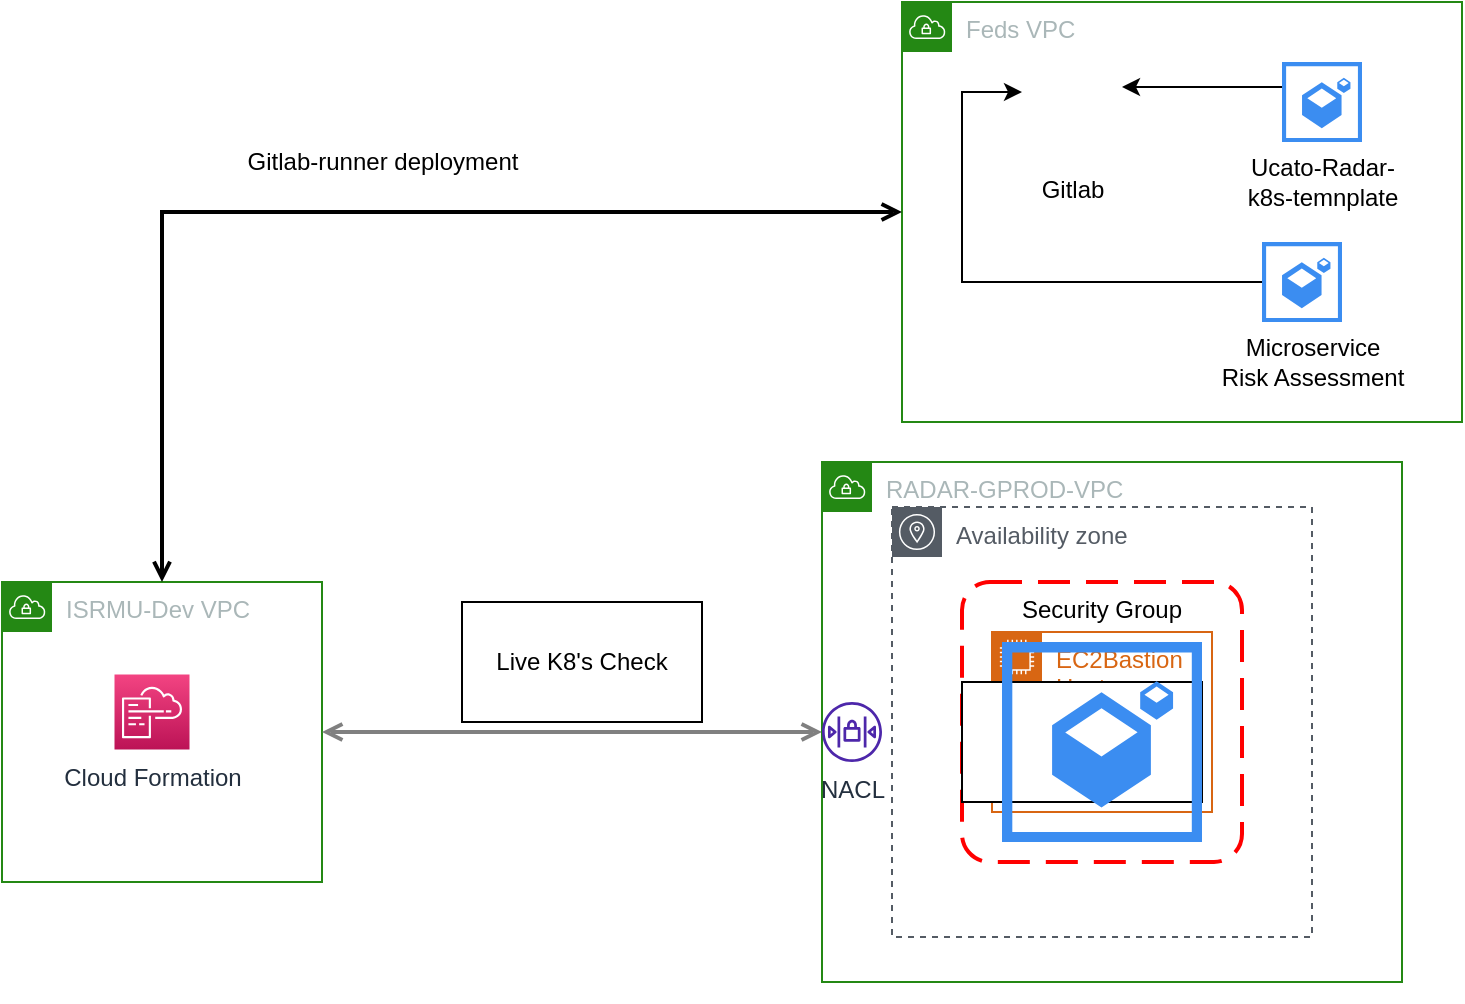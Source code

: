 <mxfile version="20.2.8" type="github">
  <diagram id="Ht1M8jgEwFfnCIfOTk4-" name="Page-1">
    <mxGraphModel dx="1422" dy="762" grid="1" gridSize="10" guides="1" tooltips="1" connect="1" arrows="1" fold="1" page="1" pageScale="1" pageWidth="1169" pageHeight="827" math="0" shadow="0">
      <root>
        <mxCell id="0" />
        <mxCell id="1" parent="0" />
        <mxCell id="Gq2ocJzow4UtyP_4--Kb-11" value="Feds VPC" style="points=[[0,0],[0.25,0],[0.5,0],[0.75,0],[1,0],[1,0.25],[1,0.5],[1,0.75],[1,1],[0.75,1],[0.5,1],[0.25,1],[0,1],[0,0.75],[0,0.5],[0,0.25]];outlineConnect=0;gradientColor=none;html=1;whiteSpace=wrap;fontSize=12;fontStyle=0;container=1;pointerEvents=0;collapsible=0;recursiveResize=0;shape=mxgraph.aws4.group;grIcon=mxgraph.aws4.group_vpc;strokeColor=#248814;fillColor=none;verticalAlign=top;align=left;spacingLeft=30;fontColor=#AAB7B8;dashed=0;" parent="1" vertex="1">
          <mxGeometry x="490" y="20" width="280" height="210" as="geometry" />
        </mxCell>
        <mxCell id="Gq2ocJzow4UtyP_4--Kb-2" value="Gitlab" style="shape=image;html=1;verticalAlign=top;verticalLabelPosition=bottom;labelBackgroundColor=#ffffff;imageAspect=0;aspect=fixed;image=https://cdn4.iconfinder.com/data/icons/socialcones/508/Gitlab-128.png" parent="Gq2ocJzow4UtyP_4--Kb-11" vertex="1">
          <mxGeometry x="60" y="30" width="50" height="50" as="geometry" />
        </mxCell>
        <mxCell id="LXsiCXKtM6dPdB3KYGL0-7" style="edgeStyle=orthogonalEdgeStyle;rounded=0;orthogonalLoop=1;jettySize=auto;html=1;" edge="1" parent="Gq2ocJzow4UtyP_4--Kb-11" source="LXsiCXKtM6dPdB3KYGL0-5" target="Gq2ocJzow4UtyP_4--Kb-2">
          <mxGeometry relative="1" as="geometry">
            <Array as="points">
              <mxPoint x="30" y="45" />
            </Array>
          </mxGeometry>
        </mxCell>
        <mxCell id="LXsiCXKtM6dPdB3KYGL0-20" value="" style="group" vertex="1" connectable="0" parent="Gq2ocJzow4UtyP_4--Kb-11">
          <mxGeometry x="160" y="30" width="100" height="80" as="geometry" />
        </mxCell>
        <mxCell id="LXsiCXKtM6dPdB3KYGL0-8" value="" style="sketch=0;html=1;aspect=fixed;strokeColor=none;shadow=0;align=center;verticalAlign=top;fillColor=#3B8DF1;shape=mxgraph.gcp2.repository_primary" vertex="1" parent="LXsiCXKtM6dPdB3KYGL0-20">
          <mxGeometry x="30" width="40" height="40" as="geometry" />
        </mxCell>
        <mxCell id="LXsiCXKtM6dPdB3KYGL0-18" value="Ucato-Radar-&lt;br&gt;k8s-temnplate" style="text;html=1;align=center;verticalAlign=middle;resizable=0;points=[];autosize=1;strokeColor=none;fillColor=none;" vertex="1" parent="LXsiCXKtM6dPdB3KYGL0-20">
          <mxGeometry y="40" width="100" height="40" as="geometry" />
        </mxCell>
        <mxCell id="LXsiCXKtM6dPdB3KYGL0-22" style="edgeStyle=orthogonalEdgeStyle;rounded=0;orthogonalLoop=1;jettySize=auto;html=1;entryX=1;entryY=0.25;entryDx=0;entryDy=0;" edge="1" parent="Gq2ocJzow4UtyP_4--Kb-11" source="LXsiCXKtM6dPdB3KYGL0-8" target="Gq2ocJzow4UtyP_4--Kb-2">
          <mxGeometry relative="1" as="geometry">
            <Array as="points">
              <mxPoint x="150" y="43" />
            </Array>
          </mxGeometry>
        </mxCell>
        <mxCell id="LXsiCXKtM6dPdB3KYGL0-21" value="" style="group" vertex="1" connectable="0" parent="Gq2ocJzow4UtyP_4--Kb-11">
          <mxGeometry x="150" y="120" width="110" height="80" as="geometry" />
        </mxCell>
        <mxCell id="LXsiCXKtM6dPdB3KYGL0-5" value="" style="sketch=0;html=1;aspect=fixed;strokeColor=none;shadow=0;align=center;verticalAlign=top;fillColor=#3B8DF1;shape=mxgraph.gcp2.repository_primary" vertex="1" parent="LXsiCXKtM6dPdB3KYGL0-21">
          <mxGeometry x="30" width="40" height="40" as="geometry" />
        </mxCell>
        <mxCell id="LXsiCXKtM6dPdB3KYGL0-19" value="Microservice &lt;br&gt;Risk Assessment" style="text;html=1;align=center;verticalAlign=middle;resizable=0;points=[];autosize=1;strokeColor=none;fillColor=none;" vertex="1" parent="LXsiCXKtM6dPdB3KYGL0-21">
          <mxGeometry y="40" width="110" height="40" as="geometry" />
        </mxCell>
        <mxCell id="Gq2ocJzow4UtyP_4--Kb-15" value="ISRMU-Dev VPC" style="points=[[0,0],[0.25,0],[0.5,0],[0.75,0],[1,0],[1,0.25],[1,0.5],[1,0.75],[1,1],[0.75,1],[0.5,1],[0.25,1],[0,1],[0,0.75],[0,0.5],[0,0.25]];outlineConnect=0;gradientColor=none;html=1;whiteSpace=wrap;fontSize=12;fontStyle=0;container=1;pointerEvents=0;collapsible=0;recursiveResize=0;shape=mxgraph.aws4.group;grIcon=mxgraph.aws4.group_vpc;strokeColor=#248814;fillColor=none;verticalAlign=top;align=left;spacingLeft=30;fontColor=#AAB7B8;dashed=0;" parent="1" vertex="1">
          <mxGeometry x="40" y="310" width="160" height="150" as="geometry" />
        </mxCell>
        <mxCell id="Gq2ocJzow4UtyP_4--Kb-3" value="Cloud Formation" style="sketch=0;points=[[0,0,0],[0.25,0,0],[0.5,0,0],[0.75,0,0],[1,0,0],[0,1,0],[0.25,1,0],[0.5,1,0],[0.75,1,0],[1,1,0],[0,0.25,0],[0,0.5,0],[0,0.75,0],[1,0.25,0],[1,0.5,0],[1,0.75,0]];points=[[0,0,0],[0.25,0,0],[0.5,0,0],[0.75,0,0],[1,0,0],[0,1,0],[0.25,1,0],[0.5,1,0],[0.75,1,0],[1,1,0],[0,0.25,0],[0,0.5,0],[0,0.75,0],[1,0.25,0],[1,0.5,0],[1,0.75,0]];outlineConnect=0;fontColor=#232F3E;gradientColor=#F34482;gradientDirection=north;fillColor=#BC1356;strokeColor=#ffffff;dashed=0;verticalLabelPosition=bottom;verticalAlign=top;align=center;html=1;fontSize=12;fontStyle=0;aspect=fixed;shape=mxgraph.aws4.resourceIcon;resIcon=mxgraph.aws4.cloudformation;" parent="Gq2ocJzow4UtyP_4--Kb-15" vertex="1">
          <mxGeometry x="56.25" y="46.25" width="37.5" height="37.5" as="geometry" />
        </mxCell>
        <mxCell id="Gq2ocJzow4UtyP_4--Kb-18" style="edgeStyle=orthogonalEdgeStyle;rounded=0;orthogonalLoop=1;jettySize=auto;html=1;startArrow=open;startFill=0;endArrow=open;endFill=0;strokeWidth=2;strokeColor=#808080;exitX=1;exitY=0.5;exitDx=0;exitDy=0;" parent="1" source="Gq2ocJzow4UtyP_4--Kb-15" edge="1" target="Gq2ocJzow4UtyP_4--Kb-10">
          <mxGeometry relative="1" as="geometry">
            <Array as="points" />
            <mxPoint x="165" y="385.0" as="sourcePoint" />
            <mxPoint x="330" y="385" as="targetPoint" />
          </mxGeometry>
        </mxCell>
        <mxCell id="Gq2ocJzow4UtyP_4--Kb-19" style="edgeStyle=orthogonalEdgeStyle;rounded=0;orthogonalLoop=1;jettySize=auto;html=1;startArrow=open;startFill=0;endArrow=open;endFill=0;strokeWidth=2;" parent="1" source="Gq2ocJzow4UtyP_4--Kb-11" target="Gq2ocJzow4UtyP_4--Kb-15" edge="1">
          <mxGeometry relative="1" as="geometry">
            <Array as="points">
              <mxPoint x="120" y="270" />
              <mxPoint x="120" y="270" />
            </Array>
            <mxPoint x="90" y="250.0" as="sourcePoint" />
            <mxPoint x="265" y="250.034" as="targetPoint" />
          </mxGeometry>
        </mxCell>
        <mxCell id="Gq2ocJzow4UtyP_4--Kb-7" value="" style="group" parent="1" vertex="1" connectable="0">
          <mxGeometry x="520" y="310" width="220" height="210" as="geometry" />
        </mxCell>
        <mxCell id="Gq2ocJzow4UtyP_4--Kb-4" value="Security Group" style="rounded=1;arcSize=10;dashed=1;strokeColor=#ff0000;fillColor=none;gradientColor=none;dashPattern=8 4;strokeWidth=2;verticalAlign=top;" parent="Gq2ocJzow4UtyP_4--Kb-7" vertex="1">
          <mxGeometry width="140" height="140" as="geometry" />
        </mxCell>
        <mxCell id="Gq2ocJzow4UtyP_4--Kb-5" value="EC2Bastion Host" style="points=[[0,0],[0.25,0],[0.5,0],[0.75,0],[1,0],[1,0.25],[1,0.5],[1,0.75],[1,1],[0.75,1],[0.5,1],[0.25,1],[0,1],[0,0.75],[0,0.5],[0,0.25]];outlineConnect=0;gradientColor=none;html=1;whiteSpace=wrap;fontSize=12;fontStyle=0;container=1;pointerEvents=0;collapsible=0;recursiveResize=0;shape=mxgraph.aws4.group;grIcon=mxgraph.aws4.group_ec2_instance_contents;strokeColor=#D86613;fillColor=none;verticalAlign=top;align=left;spacingLeft=30;fontColor=#D86613;dashed=0;" parent="Gq2ocJzow4UtyP_4--Kb-7" vertex="1">
          <mxGeometry x="15" y="25" width="110" height="90" as="geometry" />
        </mxCell>
        <mxCell id="Gq2ocJzow4UtyP_4--Kb-6" value="Availability zone" style="sketch=0;outlineConnect=0;gradientColor=none;html=1;whiteSpace=wrap;fontSize=12;fontStyle=0;shape=mxgraph.aws4.group;grIcon=mxgraph.aws4.group_availability_zone;strokeColor=#545B64;fillColor=none;verticalAlign=top;align=left;spacingLeft=30;fontColor=#545B64;dashed=1;" parent="Gq2ocJzow4UtyP_4--Kb-7" vertex="1">
          <mxGeometry x="-35" y="-37.5" width="210" height="215" as="geometry" />
        </mxCell>
        <mxCell id="Gq2ocJzow4UtyP_4--Kb-8" value="RADAR-GPROD-VPC" style="points=[[0,0],[0.25,0],[0.5,0],[0.75,0],[1,0],[1,0.25],[1,0.5],[1,0.75],[1,1],[0.75,1],[0.5,1],[0.25,1],[0,1],[0,0.75],[0,0.5],[0,0.25]];outlineConnect=0;gradientColor=none;html=1;whiteSpace=wrap;fontSize=12;fontStyle=0;container=1;pointerEvents=0;collapsible=0;recursiveResize=0;shape=mxgraph.aws4.group;grIcon=mxgraph.aws4.group_vpc;strokeColor=#248814;fillColor=none;verticalAlign=top;align=left;spacingLeft=30;fontColor=#AAB7B8;dashed=0;" parent="Gq2ocJzow4UtyP_4--Kb-7" vertex="1">
          <mxGeometry x="-70" y="-60" width="290" height="260" as="geometry" />
        </mxCell>
        <mxCell id="Gq2ocJzow4UtyP_4--Kb-10" value="NACL&lt;br&gt;" style="sketch=0;outlineConnect=0;fontColor=#232F3E;gradientColor=none;fillColor=#4D27AA;strokeColor=none;dashed=0;verticalLabelPosition=bottom;verticalAlign=top;align=center;html=1;fontSize=12;fontStyle=0;aspect=fixed;pointerEvents=1;shape=mxgraph.aws4.network_access_control_list;" parent="Gq2ocJzow4UtyP_4--Kb-8" vertex="1">
          <mxGeometry y="120" width="30" height="30" as="geometry" />
        </mxCell>
        <mxCell id="LXsiCXKtM6dPdB3KYGL0-1" value="" style="rounded=0;whiteSpace=wrap;html=1;" vertex="1" parent="1">
          <mxGeometry x="520" y="360" width="120" height="60" as="geometry" />
        </mxCell>
        <mxCell id="LXsiCXKtM6dPdB3KYGL0-2" value="" style="rounded=0;whiteSpace=wrap;html=1;" vertex="1" parent="1">
          <mxGeometry x="520" y="360" width="120" height="60" as="geometry" />
        </mxCell>
        <mxCell id="LXsiCXKtM6dPdB3KYGL0-3" value="Live K8&#39;s Check" style="whiteSpace=wrap;html=1;" vertex="1" parent="1">
          <mxGeometry x="270" y="320" width="120" height="60" as="geometry" />
        </mxCell>
        <mxCell id="LXsiCXKtM6dPdB3KYGL0-4" value="" style="sketch=0;html=1;aspect=fixed;strokeColor=none;shadow=0;align=center;verticalAlign=top;fillColor=#3B8DF1;shape=mxgraph.gcp2.repository_primary" vertex="1" parent="1">
          <mxGeometry x="540" y="340" width="100" height="100" as="geometry" />
        </mxCell>
        <mxCell id="LXsiCXKtM6dPdB3KYGL0-23" value="Gitlab-runner deployment" style="text;html=1;align=center;verticalAlign=middle;resizable=0;points=[];autosize=1;strokeColor=none;fillColor=none;" vertex="1" parent="1">
          <mxGeometry x="150" y="85" width="160" height="30" as="geometry" />
        </mxCell>
      </root>
    </mxGraphModel>
  </diagram>
</mxfile>

